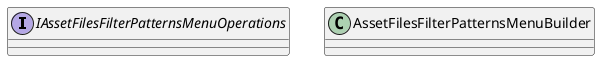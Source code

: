 @startuml
interface IAssetFilesFilterPatternsMenuOperations {
}
class AssetFilesFilterPatternsMenuBuilder {
}
@enduml
